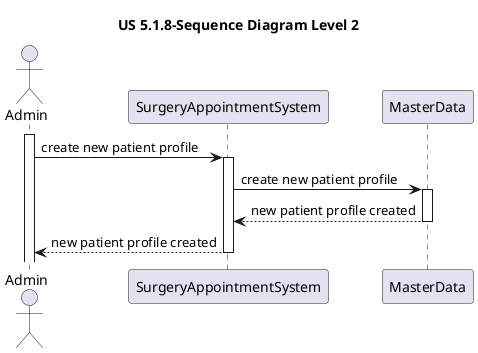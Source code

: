 @startuml

title US 5.1.8-Sequence Diagram Level 2

actor Admin
participant SurgeryAppointmentSystem
participant MasterData

activate Admin

Admin -> SurgeryAppointmentSystem: create new patient profile

activate SurgeryAppointmentSystem

SurgeryAppointmentSystem -> MasterData: create new patient profile

activate MasterData

MasterData --> SurgeryAppointmentSystem: new patient profile created
deactivate MasterData

SurgeryAppointmentSystem --> Admin: new patient profile created
deactivate SurgeryAppointmentSystem
@enduml